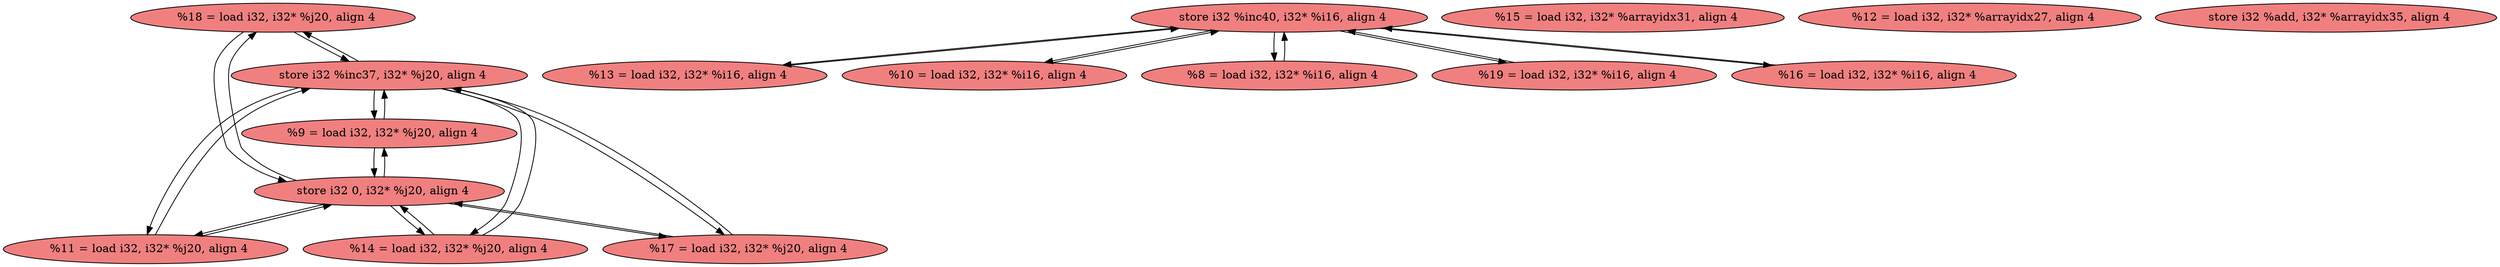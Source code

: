 
digraph G {


node468 [fillcolor=lightcoral,label="  %18 = load i32, i32* %j20, align 4",shape=ellipse,style=filled ]
node466 [fillcolor=lightcoral,label="  %11 = load i32, i32* %j20, align 4",shape=ellipse,style=filled ]
node469 [fillcolor=lightcoral,label="  store i32 %inc40, i32* %i16, align 4",shape=ellipse,style=filled ]
node465 [fillcolor=lightcoral,label="  %13 = load i32, i32* %i16, align 4",shape=ellipse,style=filled ]
node463 [fillcolor=lightcoral,label="  %14 = load i32, i32* %j20, align 4",shape=ellipse,style=filled ]
node467 [fillcolor=lightcoral,label="  %10 = load i32, i32* %i16, align 4",shape=ellipse,style=filled ]
node461 [fillcolor=lightcoral,label="  %15 = load i32, i32* %arrayidx31, align 4",shape=ellipse,style=filled ]
node460 [fillcolor=lightcoral,label="  %8 = load i32, i32* %i16, align 4",shape=ellipse,style=filled ]
node455 [fillcolor=lightcoral,label="  %17 = load i32, i32* %j20, align 4",shape=ellipse,style=filled ]
node464 [fillcolor=lightcoral,label="  %19 = load i32, i32* %i16, align 4",shape=ellipse,style=filled ]
node454 [fillcolor=lightcoral,label="  store i32 %inc37, i32* %j20, align 4",shape=ellipse,style=filled ]
node456 [fillcolor=lightcoral,label="  %16 = load i32, i32* %i16, align 4",shape=ellipse,style=filled ]
node457 [fillcolor=lightcoral,label="  %12 = load i32, i32* %arrayidx27, align 4",shape=ellipse,style=filled ]
node458 [fillcolor=lightcoral,label="  store i32 %add, i32* %arrayidx35, align 4",shape=ellipse,style=filled ]
node462 [fillcolor=lightcoral,label="  %9 = load i32, i32* %j20, align 4",shape=ellipse,style=filled ]
node459 [fillcolor=lightcoral,label="  store i32 0, i32* %j20, align 4",shape=ellipse,style=filled ]

node460->node469 [ ]
node459->node468 [ ]
node454->node455 [ ]
node468->node459 [ ]
node468->node454 [ ]
node462->node459 [ ]
node459->node462 [ ]
node462->node454 [ ]
node459->node463 [ ]
node454->node462 [ ]
node454->node463 [ ]
node465->node469 [ ]
node463->node454 [ ]
node454->node468 [ ]
node463->node459 [ ]
node464->node469 [ ]
node469->node464 [ ]
node455->node454 [ ]
node455->node459 [ ]
node469->node467 [ ]
node469->node456 [ ]
node466->node459 [ ]
node469->node460 [ ]
node459->node466 [ ]
node469->node465 [ ]
node466->node454 [ ]
node456->node469 [ ]
node459->node455 [ ]
node467->node469 [ ]
node454->node466 [ ]


}
